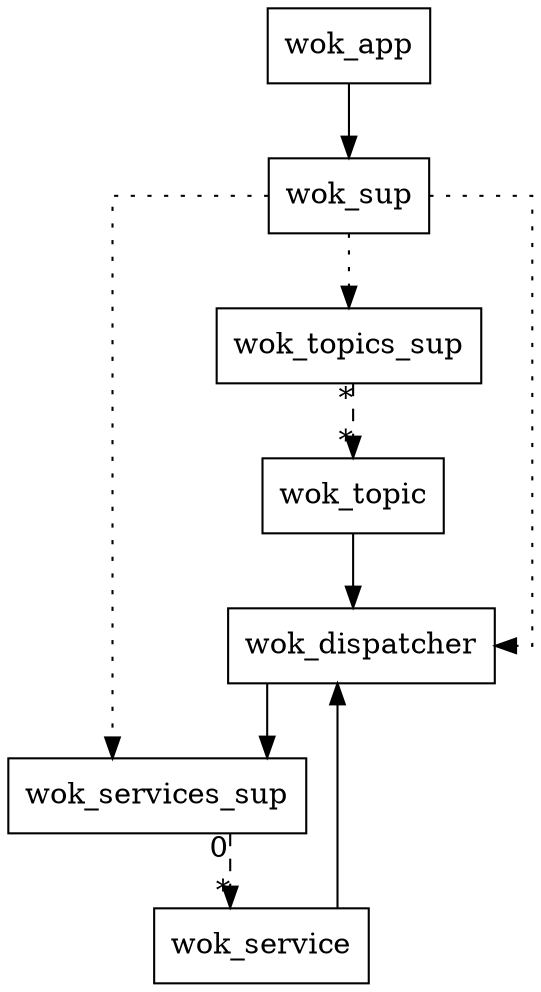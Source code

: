 digraph wok {
  splines=ortho;
  node[shape=box];

  wok_app -> wok_sup;

  wok_sup -> wok_dispatcher [style=dotted];
  wok_sup -> wok_services_sup [style=dotted];
  wok_sup -> wok_topics_sup [style=dotted];

  wok_dispatcher -> wok_services_sup;

  wok_services_sup -> wok_service [style=dashed, headlabel="*", taillabel="0"];

  wok_topics_sup -> wok_topic [style=dashed, headlabel="*", taillabel="*"];

  wok_service -> wok_dispatcher;

  wok_topic -> wok_dispatcher;

}
